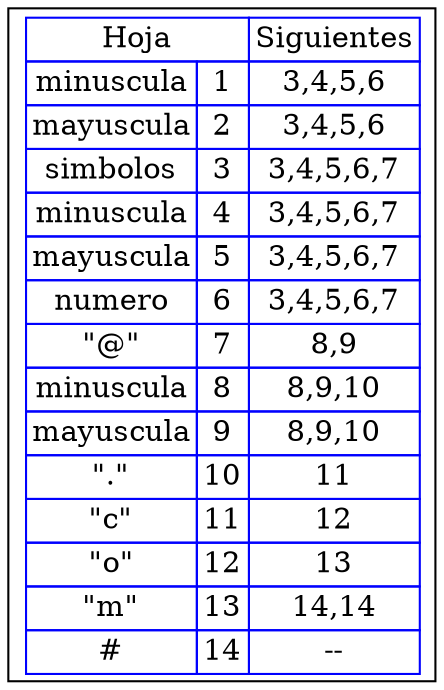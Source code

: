 digraph G{
rankdir=UD
node[shape=box]
concentrate=true
nodo0 [ label =<<table border='0' cellborder='1' color='blue' cellspacing='0'>
<tr><td colspan="2">Hoja</td><td>Siguientes</td></tr>

<tr><td>minuscula</td><td>1</td><td>3,4,5,6</td></tr>

<tr><td>mayuscula</td><td>2</td><td>3,4,5,6</td></tr>

<tr><td>simbolos</td><td>3</td><td>3,4,5,6,7</td></tr>

<tr><td>minuscula</td><td>4</td><td>3,4,5,6,7</td></tr>

<tr><td>mayuscula</td><td>5</td><td>3,4,5,6,7</td></tr>

<tr><td>numero</td><td>6</td><td>3,4,5,6,7</td></tr>

<tr><td>"@"</td><td>7</td><td>8,9</td></tr>

<tr><td>minuscula</td><td>8</td><td>8,9,10</td></tr>

<tr><td>mayuscula</td><td>9</td><td>8,9,10</td></tr>

<tr><td>"."</td><td>10</td><td>11</td></tr>

<tr><td>"c"</td><td>11</td><td>12</td></tr>

<tr><td>"o"</td><td>12</td><td>13</td></tr>

<tr><td>"m"</td><td>13</td><td>14,14</td></tr>

<tr><td>#</td><td>14</td><td>--</td></tr>

</table>
>];

}
